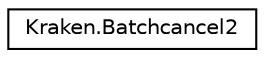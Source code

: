 digraph "Graphical Class Hierarchy"
{
 // LATEX_PDF_SIZE
  edge [fontname="Helvetica",fontsize="10",labelfontname="Helvetica",labelfontsize="10"];
  node [fontname="Helvetica",fontsize="10",shape=record];
  rankdir="LR";
  Node0 [label="Kraken.Batchcancel2",height=0.2,width=0.4,color="black", fillcolor="white", style="filled",URL="$class_kraken_1_1_batchcancel2.html",tooltip=" "];
}
